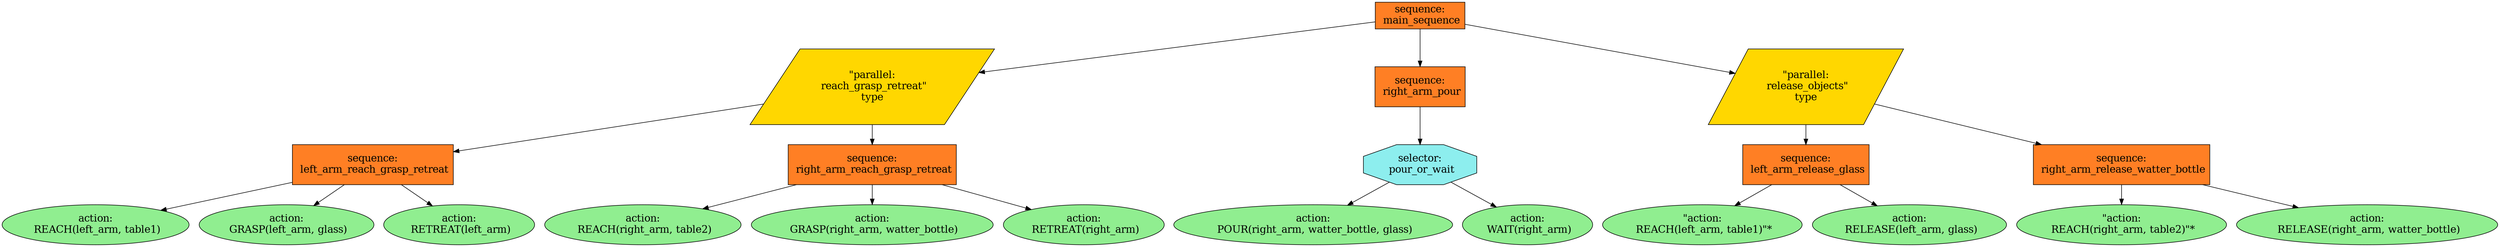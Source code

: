 digraph pastafarianism {
ordering=out;
graph [fontname="times-roman"];
node [fontname="times-roman"];
edge [fontname="times-roman"];
"sequence:
 main_sequence" [fillcolor=chocolate1, fontcolor=black, fontsize=18, label="sequence:
 main_sequence", shape=box, style=filled];
"parallel:
 reach_grasp_retreat" [fillcolor=gold, fontcolor=black, fontsize=18, height=1.0, label="\"parallel:\n reach_grasp_retreat\"\ntype", shape=parallelogram, style=filled];
"sequence:
 main_sequence" -> "parallel:
 reach_grasp_retreat";
"sequence:
 left_arm_reach_grasp_retreat" [fillcolor=chocolate1, fontcolor=black, fontsize=18, height=1.0, label="sequence:
 left_arm_reach_grasp_retreat", shape=box, style=filled];
"parallel:
 reach_grasp_retreat" -> "sequence:
 left_arm_reach_grasp_retreat";
"action:
 REACH(left_arm, table1)" [fillcolor=lightgreen, fontcolor=black, fontsize=18, height=1.0, label="action:
 REACH(left_arm, table1)", shape=ellipse, style=filled];
"sequence:
 left_arm_reach_grasp_retreat" -> "action:
 REACH(left_arm, table1)";
"action:
 GRASP(left_arm, glass)" [fillcolor=lightgreen, fontcolor=black, fontsize=18, height=1.0, label="action:
 GRASP(left_arm, glass)", shape=ellipse, style=filled];
"sequence:
 left_arm_reach_grasp_retreat" -> "action:
 GRASP(left_arm, glass)";
"action:
 RETREAT(left_arm)" [fillcolor=lightgreen, fontcolor=black, fontsize=18, height=1.0, label="action:
 RETREAT(left_arm)", shape=ellipse, style=filled];
"sequence:
 left_arm_reach_grasp_retreat" -> "action:
 RETREAT(left_arm)";
"sequence:
 right_arm_reach_grasp_retreat" [fillcolor=chocolate1, fontcolor=black, fontsize=18, height=1.0, label="sequence:
 right_arm_reach_grasp_retreat", shape=box, style=filled];
"parallel:
 reach_grasp_retreat" -> "sequence:
 right_arm_reach_grasp_retreat";
"action:
 REACH(right_arm, table2)" [fillcolor=lightgreen, fontcolor=black, fontsize=18, height=1.0, label="action:
 REACH(right_arm, table2)", shape=ellipse, style=filled];
"sequence:
 right_arm_reach_grasp_retreat" -> "action:
 REACH(right_arm, table2)";
"action:
 GRASP(right_arm, watter_bottle)" [fillcolor=lightgreen, fontcolor=black, fontsize=18, height=1.0, label="action:
 GRASP(right_arm, watter_bottle)", shape=ellipse, style=filled];
"sequence:
 right_arm_reach_grasp_retreat" -> "action:
 GRASP(right_arm, watter_bottle)";
"action:
 RETREAT(right_arm)" [fillcolor=lightgreen, fontcolor=black, fontsize=18, height=1.0, label="action:
 RETREAT(right_arm)", shape=ellipse, style=filled];
"sequence:
 right_arm_reach_grasp_retreat" -> "action:
 RETREAT(right_arm)";
"sequence:
 right_arm_pour" [fillcolor=chocolate1, fontcolor=black, fontsize=18, height=1.0, label="sequence:
 right_arm_pour", shape=box, style=filled];
"sequence:
 main_sequence" -> "sequence:
 right_arm_pour";
"selector:
 pour_or_wait" [fillcolor=darkslategray2, fontcolor=black, fontsize=18, height=1.0, label="selector:
 pour_or_wait", shape=octagon, style=filled];
"sequence:
 right_arm_pour" -> "selector:
 pour_or_wait";
"action:
 POUR(right_arm, watter_bottle, glass)" [fillcolor=lightgreen, fontcolor=black, fontsize=18, height=1.0, label="action:
 POUR(right_arm, watter_bottle, glass)", shape=ellipse, style=filled];
"selector:
 pour_or_wait" -> "action:
 POUR(right_arm, watter_bottle, glass)";
"action:
 WAIT(right_arm)" [fillcolor=lightgreen, fontcolor=black, fontsize=18, height=1.0, label="action:
 WAIT(right_arm)", shape=ellipse, style=filled];
"selector:
 pour_or_wait" -> "action:
 WAIT(right_arm)";
"parallel:
 release_objects" [fillcolor=gold, fontcolor=black, fontsize=18, height=1.0, label="\"parallel:\n release_objects\"\ntype", shape=parallelogram, style=filled];
"sequence:
 main_sequence" -> "parallel:
 release_objects";
"sequence:
 left_arm_release_glass" [fillcolor=chocolate1, fontcolor=black, fontsize=18, height=1.0, label="sequence:
 left_arm_release_glass", shape=box, style=filled];
"parallel:
 release_objects" -> "sequence:
 left_arm_release_glass";
"\"action:\n REACH(left_arm, table1)\"*" [fillcolor=lightgreen, fontcolor=black, fontsize=18, height=1.0, label="\"action:\n REACH(left_arm, table1)\"*", shape=ellipse, style=filled];
"sequence:
 left_arm_release_glass" -> "\"action:\n REACH(left_arm, table1)\"*";
"action:
 RELEASE(left_arm, glass)" [fillcolor=lightgreen, fontcolor=black, fontsize=18, height=1.0, label="action:
 RELEASE(left_arm, glass)", shape=ellipse, style=filled];
"sequence:
 left_arm_release_glass" -> "action:
 RELEASE(left_arm, glass)";
"sequence:
 right_arm_release_watter_bottle" [fillcolor=chocolate1, fontcolor=black, fontsize=18, height=1.0, label="sequence:
 right_arm_release_watter_bottle", shape=box, style=filled];
"parallel:
 release_objects" -> "sequence:
 right_arm_release_watter_bottle";
"\"action:\n REACH(right_arm, table2)\"*" [fillcolor=lightgreen, fontcolor=black, fontsize=18, height=1.0, label="\"action:\n REACH(right_arm, table2)\"*", shape=ellipse, style=filled];
"sequence:
 right_arm_release_watter_bottle" -> "\"action:\n REACH(right_arm, table2)\"*";
"action:
 RELEASE(right_arm, watter_bottle)" [fillcolor=lightgreen, fontcolor=black, fontsize=18, height=1.0, label="action:
 RELEASE(right_arm, watter_bottle)", shape=ellipse, style=filled];
"sequence:
 right_arm_release_watter_bottle" -> "action:
 RELEASE(right_arm, watter_bottle)";
}
